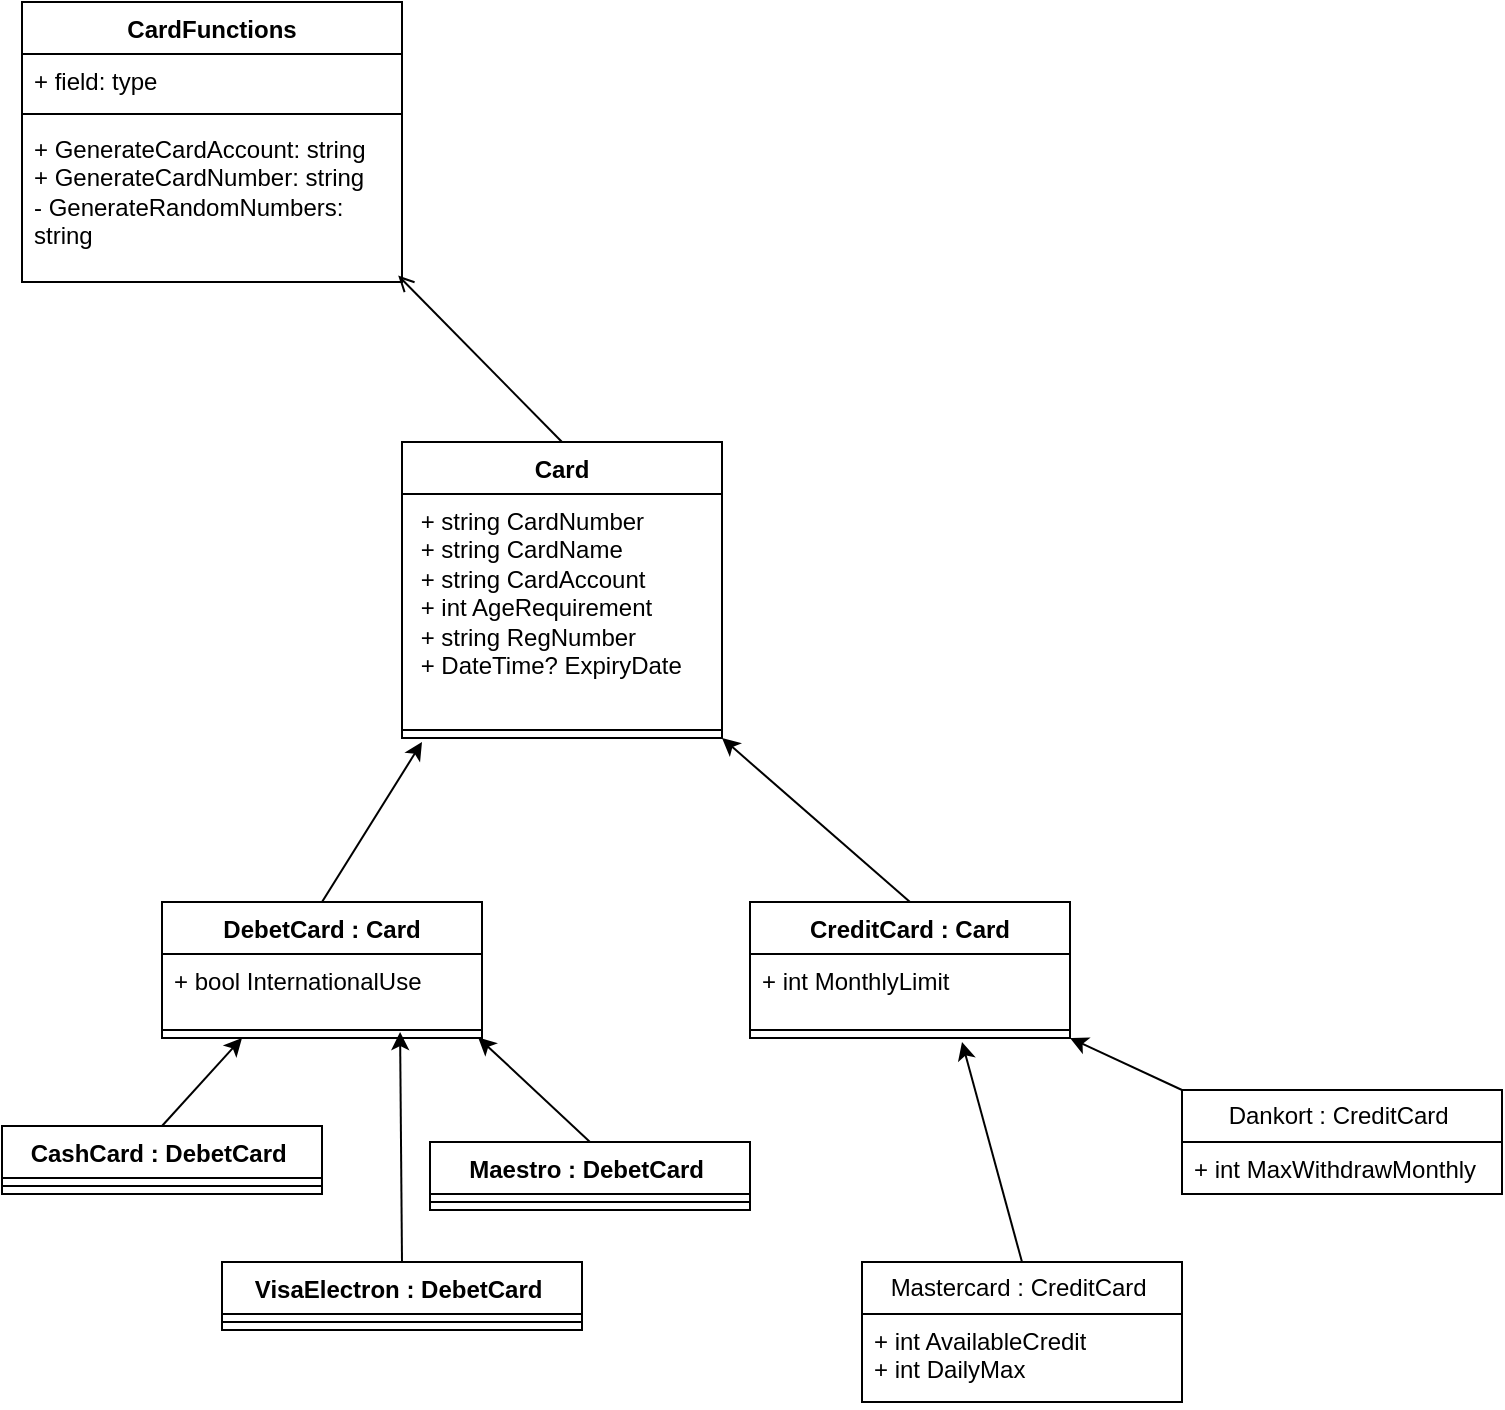 <mxfile version="23.1.7" type="device">
  <diagram name="Side-1" id="fyEVZG-FMkuWkUF8QCxi">
    <mxGraphModel dx="1259" dy="662" grid="1" gridSize="10" guides="1" tooltips="1" connect="1" arrows="1" fold="1" page="1" pageScale="1" pageWidth="827" pageHeight="1169" math="0" shadow="0">
      <root>
        <mxCell id="0" />
        <mxCell id="1" parent="0" />
        <mxCell id="WvTAVcKaum9eUnIsOMb8-2" value="CardFunctions" style="swimlane;fontStyle=1;align=center;verticalAlign=top;childLayout=stackLayout;horizontal=1;startSize=26;horizontalStack=0;resizeParent=1;resizeParentMax=0;resizeLast=0;collapsible=1;marginBottom=0;whiteSpace=wrap;html=1;" vertex="1" parent="1">
          <mxGeometry x="50" y="80" width="190" height="140" as="geometry" />
        </mxCell>
        <mxCell id="WvTAVcKaum9eUnIsOMb8-3" value="+ field: type" style="text;strokeColor=none;fillColor=none;align=left;verticalAlign=top;spacingLeft=4;spacingRight=4;overflow=hidden;rotatable=0;points=[[0,0.5],[1,0.5]];portConstraint=eastwest;whiteSpace=wrap;html=1;" vertex="1" parent="WvTAVcKaum9eUnIsOMb8-2">
          <mxGeometry y="26" width="190" height="26" as="geometry" />
        </mxCell>
        <mxCell id="WvTAVcKaum9eUnIsOMb8-4" value="" style="line;strokeWidth=1;fillColor=none;align=left;verticalAlign=middle;spacingTop=-1;spacingLeft=3;spacingRight=3;rotatable=0;labelPosition=right;points=[];portConstraint=eastwest;strokeColor=inherit;" vertex="1" parent="WvTAVcKaum9eUnIsOMb8-2">
          <mxGeometry y="52" width="190" height="8" as="geometry" />
        </mxCell>
        <mxCell id="WvTAVcKaum9eUnIsOMb8-5" value="+ GenerateCardAccount: string&lt;br&gt;+&amp;nbsp;GenerateCardNumber: string&lt;br&gt;-&amp;nbsp;GenerateRandomNumbers: string" style="text;strokeColor=none;fillColor=none;align=left;verticalAlign=top;spacingLeft=4;spacingRight=4;overflow=hidden;rotatable=0;points=[[0,0.5],[1,0.5]];portConstraint=eastwest;whiteSpace=wrap;html=1;" vertex="1" parent="WvTAVcKaum9eUnIsOMb8-2">
          <mxGeometry y="60" width="190" height="80" as="geometry" />
        </mxCell>
        <mxCell id="WvTAVcKaum9eUnIsOMb8-15" value="Card" style="swimlane;fontStyle=1;align=center;verticalAlign=top;childLayout=stackLayout;horizontal=1;startSize=26;horizontalStack=0;resizeParent=1;resizeParentMax=0;resizeLast=0;collapsible=1;marginBottom=0;whiteSpace=wrap;html=1;" vertex="1" parent="1">
          <mxGeometry x="240" y="300" width="160" height="148" as="geometry" />
        </mxCell>
        <mxCell id="WvTAVcKaum9eUnIsOMb8-16" value="&lt;div style=&quot;border-color: var(--border-color);&quot;&gt;&amp;nbsp;+ string CardNumber&lt;/div&gt;&lt;div style=&quot;border-color: var(--border-color);&quot;&gt;&amp;nbsp;+ string CardName&lt;/div&gt;&lt;div style=&quot;border-color: var(--border-color);&quot;&gt;&amp;nbsp;+ string CardAccount&lt;/div&gt;&lt;div style=&quot;border-color: var(--border-color);&quot;&gt;&amp;nbsp;+ int AgeRequirement&amp;nbsp;&lt;/div&gt;&lt;div style=&quot;border-color: var(--border-color);&quot;&gt;&amp;nbsp;+ string RegNumber&lt;/div&gt;&lt;div style=&quot;border-color: var(--border-color);&quot;&gt;&amp;nbsp;+ DateTime? ExpiryDate&amp;nbsp;&lt;/div&gt;" style="text;strokeColor=none;fillColor=none;align=left;verticalAlign=top;spacingLeft=4;spacingRight=4;overflow=hidden;rotatable=0;points=[[0,0.5],[1,0.5]];portConstraint=eastwest;whiteSpace=wrap;html=1;" vertex="1" parent="WvTAVcKaum9eUnIsOMb8-15">
          <mxGeometry y="26" width="160" height="114" as="geometry" />
        </mxCell>
        <mxCell id="WvTAVcKaum9eUnIsOMb8-17" value="" style="line;strokeWidth=1;fillColor=none;align=left;verticalAlign=middle;spacingTop=-1;spacingLeft=3;spacingRight=3;rotatable=0;labelPosition=right;points=[];portConstraint=eastwest;strokeColor=inherit;" vertex="1" parent="WvTAVcKaum9eUnIsOMb8-15">
          <mxGeometry y="140" width="160" height="8" as="geometry" />
        </mxCell>
        <mxCell id="WvTAVcKaum9eUnIsOMb8-19" value="DebetCard : Card" style="swimlane;fontStyle=1;align=center;verticalAlign=top;childLayout=stackLayout;horizontal=1;startSize=26;horizontalStack=0;resizeParent=1;resizeParentMax=0;resizeLast=0;collapsible=1;marginBottom=0;whiteSpace=wrap;html=1;" vertex="1" parent="1">
          <mxGeometry x="120" y="530" width="160" height="68" as="geometry" />
        </mxCell>
        <mxCell id="WvTAVcKaum9eUnIsOMb8-20" value="&lt;div style=&quot;border-color: var(--border-color);&quot;&gt;+ bool InternationalUse&lt;/div&gt;" style="text;strokeColor=none;fillColor=none;align=left;verticalAlign=top;spacingLeft=4;spacingRight=4;overflow=hidden;rotatable=0;points=[[0,0.5],[1,0.5]];portConstraint=eastwest;whiteSpace=wrap;html=1;" vertex="1" parent="WvTAVcKaum9eUnIsOMb8-19">
          <mxGeometry y="26" width="160" height="34" as="geometry" />
        </mxCell>
        <mxCell id="WvTAVcKaum9eUnIsOMb8-21" value="" style="line;strokeWidth=1;fillColor=none;align=left;verticalAlign=middle;spacingTop=-1;spacingLeft=3;spacingRight=3;rotatable=0;labelPosition=right;points=[];portConstraint=eastwest;strokeColor=inherit;" vertex="1" parent="WvTAVcKaum9eUnIsOMb8-19">
          <mxGeometry y="60" width="160" height="8" as="geometry" />
        </mxCell>
        <mxCell id="WvTAVcKaum9eUnIsOMb8-22" value="" style="endArrow=classic;html=1;rounded=0;exitX=0.5;exitY=0;exitDx=0;exitDy=0;" edge="1" parent="1" source="WvTAVcKaum9eUnIsOMb8-19">
          <mxGeometry width="50" height="50" relative="1" as="geometry">
            <mxPoint x="130" y="520" as="sourcePoint" />
            <mxPoint x="250" y="450" as="targetPoint" />
          </mxGeometry>
        </mxCell>
        <mxCell id="WvTAVcKaum9eUnIsOMb8-23" value="CreditCard : Card" style="swimlane;fontStyle=1;align=center;verticalAlign=top;childLayout=stackLayout;horizontal=1;startSize=26;horizontalStack=0;resizeParent=1;resizeParentMax=0;resizeLast=0;collapsible=1;marginBottom=0;whiteSpace=wrap;html=1;" vertex="1" parent="1">
          <mxGeometry x="414" y="530" width="160" height="68" as="geometry" />
        </mxCell>
        <mxCell id="WvTAVcKaum9eUnIsOMb8-24" value="&lt;div style=&quot;border-color: var(--border-color);&quot;&gt;+ int&amp;nbsp;MonthlyLimit&lt;/div&gt;" style="text;strokeColor=none;fillColor=none;align=left;verticalAlign=top;spacingLeft=4;spacingRight=4;overflow=hidden;rotatable=0;points=[[0,0.5],[1,0.5]];portConstraint=eastwest;whiteSpace=wrap;html=1;" vertex="1" parent="WvTAVcKaum9eUnIsOMb8-23">
          <mxGeometry y="26" width="160" height="34" as="geometry" />
        </mxCell>
        <mxCell id="WvTAVcKaum9eUnIsOMb8-25" value="" style="line;strokeWidth=1;fillColor=none;align=left;verticalAlign=middle;spacingTop=-1;spacingLeft=3;spacingRight=3;rotatable=0;labelPosition=right;points=[];portConstraint=eastwest;strokeColor=inherit;" vertex="1" parent="WvTAVcKaum9eUnIsOMb8-23">
          <mxGeometry y="60" width="160" height="8" as="geometry" />
        </mxCell>
        <mxCell id="WvTAVcKaum9eUnIsOMb8-26" value="" style="endArrow=classic;html=1;rounded=0;exitX=0.5;exitY=0;exitDx=0;exitDy=0;entryX=1;entryY=1;entryDx=0;entryDy=0;" edge="1" parent="1" source="WvTAVcKaum9eUnIsOMb8-23" target="WvTAVcKaum9eUnIsOMb8-15">
          <mxGeometry width="50" height="50" relative="1" as="geometry">
            <mxPoint x="210" y="540" as="sourcePoint" />
            <mxPoint x="260" y="460" as="targetPoint" />
          </mxGeometry>
        </mxCell>
        <mxCell id="WvTAVcKaum9eUnIsOMb8-27" value="CashCard : DebetCard&amp;nbsp;" style="swimlane;fontStyle=1;align=center;verticalAlign=top;childLayout=stackLayout;horizontal=1;startSize=26;horizontalStack=0;resizeParent=1;resizeParentMax=0;resizeLast=0;collapsible=1;marginBottom=0;whiteSpace=wrap;html=1;" vertex="1" parent="1">
          <mxGeometry x="40" y="642" width="160" height="34" as="geometry" />
        </mxCell>
        <mxCell id="WvTAVcKaum9eUnIsOMb8-29" value="" style="line;strokeWidth=1;fillColor=none;align=left;verticalAlign=middle;spacingTop=-1;spacingLeft=3;spacingRight=3;rotatable=0;labelPosition=right;points=[];portConstraint=eastwest;strokeColor=inherit;" vertex="1" parent="WvTAVcKaum9eUnIsOMb8-27">
          <mxGeometry y="26" width="160" height="8" as="geometry" />
        </mxCell>
        <mxCell id="WvTAVcKaum9eUnIsOMb8-30" value="Maestro : DebetCard&amp;nbsp;" style="swimlane;fontStyle=1;align=center;verticalAlign=top;childLayout=stackLayout;horizontal=1;startSize=26;horizontalStack=0;resizeParent=1;resizeParentMax=0;resizeLast=0;collapsible=1;marginBottom=0;whiteSpace=wrap;html=1;" vertex="1" parent="1">
          <mxGeometry x="254" y="650" width="160" height="34" as="geometry" />
        </mxCell>
        <mxCell id="WvTAVcKaum9eUnIsOMb8-31" value="" style="line;strokeWidth=1;fillColor=none;align=left;verticalAlign=middle;spacingTop=-1;spacingLeft=3;spacingRight=3;rotatable=0;labelPosition=right;points=[];portConstraint=eastwest;strokeColor=inherit;" vertex="1" parent="WvTAVcKaum9eUnIsOMb8-30">
          <mxGeometry y="26" width="160" height="8" as="geometry" />
        </mxCell>
        <mxCell id="WvTAVcKaum9eUnIsOMb8-32" value="VisaElectron : DebetCard&amp;nbsp;" style="swimlane;fontStyle=1;align=center;verticalAlign=top;childLayout=stackLayout;horizontal=1;startSize=26;horizontalStack=0;resizeParent=1;resizeParentMax=0;resizeLast=0;collapsible=1;marginBottom=0;whiteSpace=wrap;html=1;" vertex="1" parent="1">
          <mxGeometry x="150" y="710" width="180" height="34" as="geometry" />
        </mxCell>
        <mxCell id="WvTAVcKaum9eUnIsOMb8-33" value="" style="line;strokeWidth=1;fillColor=none;align=left;verticalAlign=middle;spacingTop=-1;spacingLeft=3;spacingRight=3;rotatable=0;labelPosition=right;points=[];portConstraint=eastwest;strokeColor=inherit;" vertex="1" parent="WvTAVcKaum9eUnIsOMb8-32">
          <mxGeometry y="26" width="180" height="8" as="geometry" />
        </mxCell>
        <mxCell id="WvTAVcKaum9eUnIsOMb8-38" value="Dankort :&amp;nbsp;CreditCard&amp;nbsp;" style="swimlane;fontStyle=0;childLayout=stackLayout;horizontal=1;startSize=26;fillColor=none;horizontalStack=0;resizeParent=1;resizeParentMax=0;resizeLast=0;collapsible=1;marginBottom=0;whiteSpace=wrap;html=1;" vertex="1" parent="1">
          <mxGeometry x="630" y="624" width="160" height="52" as="geometry" />
        </mxCell>
        <mxCell id="WvTAVcKaum9eUnIsOMb8-39" value="+ int MaxWithdrawMonthly" style="text;strokeColor=none;fillColor=none;align=left;verticalAlign=top;spacingLeft=4;spacingRight=4;overflow=hidden;rotatable=0;points=[[0,0.5],[1,0.5]];portConstraint=eastwest;whiteSpace=wrap;html=1;" vertex="1" parent="WvTAVcKaum9eUnIsOMb8-38">
          <mxGeometry y="26" width="160" height="26" as="geometry" />
        </mxCell>
        <mxCell id="WvTAVcKaum9eUnIsOMb8-42" value="Mastercard :&amp;nbsp;CreditCard&amp;nbsp;" style="swimlane;fontStyle=0;childLayout=stackLayout;horizontal=1;startSize=26;fillColor=none;horizontalStack=0;resizeParent=1;resizeParentMax=0;resizeLast=0;collapsible=1;marginBottom=0;whiteSpace=wrap;html=1;" vertex="1" parent="1">
          <mxGeometry x="470" y="710" width="160" height="70" as="geometry" />
        </mxCell>
        <mxCell id="WvTAVcKaum9eUnIsOMb8-43" value="+ int AvailableCredit&lt;br&gt;+ int DailyMax" style="text;strokeColor=none;fillColor=none;align=left;verticalAlign=top;spacingLeft=4;spacingRight=4;overflow=hidden;rotatable=0;points=[[0,0.5],[1,0.5]];portConstraint=eastwest;whiteSpace=wrap;html=1;" vertex="1" parent="WvTAVcKaum9eUnIsOMb8-42">
          <mxGeometry y="26" width="160" height="44" as="geometry" />
        </mxCell>
        <mxCell id="WvTAVcKaum9eUnIsOMb8-44" value="" style="endArrow=classic;html=1;rounded=0;exitX=0;exitY=0;exitDx=0;exitDy=0;entryX=1;entryY=1;entryDx=0;entryDy=0;" edge="1" parent="1" source="WvTAVcKaum9eUnIsOMb8-38" target="WvTAVcKaum9eUnIsOMb8-23">
          <mxGeometry width="50" height="50" relative="1" as="geometry">
            <mxPoint x="210" y="540" as="sourcePoint" />
            <mxPoint x="260" y="460" as="targetPoint" />
          </mxGeometry>
        </mxCell>
        <mxCell id="WvTAVcKaum9eUnIsOMb8-45" value="" style="endArrow=classic;html=1;rounded=0;exitX=0.5;exitY=0;exitDx=0;exitDy=0;" edge="1" parent="1" source="WvTAVcKaum9eUnIsOMb8-42">
          <mxGeometry width="50" height="50" relative="1" as="geometry">
            <mxPoint x="640" y="634" as="sourcePoint" />
            <mxPoint x="520" y="600" as="targetPoint" />
          </mxGeometry>
        </mxCell>
        <mxCell id="WvTAVcKaum9eUnIsOMb8-46" value="" style="endArrow=classic;html=1;rounded=0;exitX=0.5;exitY=0;exitDx=0;exitDy=0;entryX=0.25;entryY=1;entryDx=0;entryDy=0;" edge="1" parent="1" source="WvTAVcKaum9eUnIsOMb8-27" target="WvTAVcKaum9eUnIsOMb8-19">
          <mxGeometry width="50" height="50" relative="1" as="geometry">
            <mxPoint x="650" y="644" as="sourcePoint" />
            <mxPoint x="594" y="618" as="targetPoint" />
          </mxGeometry>
        </mxCell>
        <mxCell id="WvTAVcKaum9eUnIsOMb8-47" value="" style="endArrow=classic;html=1;rounded=0;exitX=0.5;exitY=0;exitDx=0;exitDy=0;entryX=0.744;entryY=0.625;entryDx=0;entryDy=0;entryPerimeter=0;" edge="1" parent="1" source="WvTAVcKaum9eUnIsOMb8-32" target="WvTAVcKaum9eUnIsOMb8-21">
          <mxGeometry width="50" height="50" relative="1" as="geometry">
            <mxPoint x="155" y="660" as="sourcePoint" />
            <mxPoint x="250" y="600" as="targetPoint" />
          </mxGeometry>
        </mxCell>
        <mxCell id="WvTAVcKaum9eUnIsOMb8-48" value="" style="endArrow=classic;html=1;rounded=0;exitX=0.5;exitY=0;exitDx=0;exitDy=0;entryX=0.988;entryY=0.966;entryDx=0;entryDy=0;entryPerimeter=0;" edge="1" parent="1" source="WvTAVcKaum9eUnIsOMb8-30" target="WvTAVcKaum9eUnIsOMb8-21">
          <mxGeometry width="50" height="50" relative="1" as="geometry">
            <mxPoint x="250" y="720" as="sourcePoint" />
            <mxPoint x="260" y="610" as="targetPoint" />
          </mxGeometry>
        </mxCell>
        <mxCell id="WvTAVcKaum9eUnIsOMb8-49" value="" style="endArrow=open;html=1;rounded=0;endFill=0;exitX=0.5;exitY=0;exitDx=0;exitDy=0;entryX=0.99;entryY=0.96;entryDx=0;entryDy=0;entryPerimeter=0;" edge="1" parent="1" source="WvTAVcKaum9eUnIsOMb8-15" target="WvTAVcKaum9eUnIsOMb8-5">
          <mxGeometry width="50" height="50" relative="1" as="geometry">
            <mxPoint x="300" y="370" as="sourcePoint" />
            <mxPoint x="350" y="320" as="targetPoint" />
          </mxGeometry>
        </mxCell>
      </root>
    </mxGraphModel>
  </diagram>
</mxfile>
